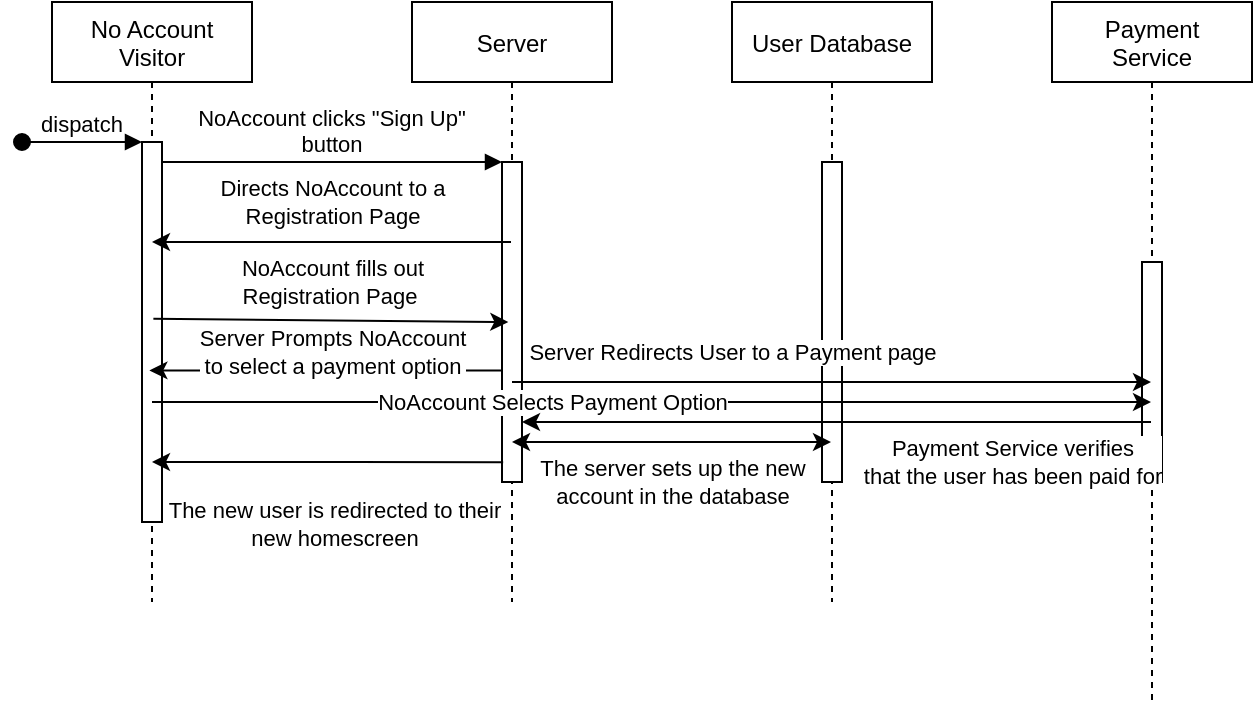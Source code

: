 <mxfile version="14.4.2" type="github">
  <diagram id="kgpKYQtTHZ0yAKxKKP6v" name="Page-1">
    <mxGraphModel dx="469" dy="298" grid="1" gridSize="10" guides="1" tooltips="1" connect="1" arrows="1" fold="1" page="1" pageScale="1" pageWidth="850" pageHeight="1100" math="0" shadow="0">
      <root>
        <mxCell id="0" />
        <mxCell id="1" parent="0" />
        <mxCell id="3nuBFxr9cyL0pnOWT2aG-1" value="No Account &#xa;Visitor" style="shape=umlLifeline;perimeter=lifelinePerimeter;container=1;collapsible=0;recursiveResize=0;rounded=0;shadow=0;strokeWidth=1;" parent="1" vertex="1">
          <mxGeometry x="120" y="80" width="100" height="300" as="geometry" />
        </mxCell>
        <mxCell id="3nuBFxr9cyL0pnOWT2aG-2" value="" style="points=[];perimeter=orthogonalPerimeter;rounded=0;shadow=0;strokeWidth=1;" parent="3nuBFxr9cyL0pnOWT2aG-1" vertex="1">
          <mxGeometry x="45" y="70" width="10" height="190" as="geometry" />
        </mxCell>
        <mxCell id="3nuBFxr9cyL0pnOWT2aG-3" value="dispatch" style="verticalAlign=bottom;startArrow=oval;endArrow=block;startSize=8;shadow=0;strokeWidth=1;" parent="3nuBFxr9cyL0pnOWT2aG-1" target="3nuBFxr9cyL0pnOWT2aG-2" edge="1">
          <mxGeometry relative="1" as="geometry">
            <mxPoint x="-15" y="70" as="sourcePoint" />
          </mxGeometry>
        </mxCell>
        <mxCell id="3nuBFxr9cyL0pnOWT2aG-5" value="Server" style="shape=umlLifeline;perimeter=lifelinePerimeter;container=1;collapsible=0;recursiveResize=0;rounded=0;shadow=0;strokeWidth=1;" parent="1" vertex="1">
          <mxGeometry x="300" y="80" width="100" height="300" as="geometry" />
        </mxCell>
        <mxCell id="3nuBFxr9cyL0pnOWT2aG-6" value="" style="points=[];perimeter=orthogonalPerimeter;rounded=0;shadow=0;strokeWidth=1;" parent="3nuBFxr9cyL0pnOWT2aG-5" vertex="1">
          <mxGeometry x="45" y="80" width="10" height="160" as="geometry" />
        </mxCell>
        <mxCell id="3nuBFxr9cyL0pnOWT2aG-8" value="NoAccount clicks &quot;Sign Up&quot;&#xa;button" style="verticalAlign=bottom;endArrow=block;entryX=0;entryY=0;shadow=0;strokeWidth=1;" parent="1" source="3nuBFxr9cyL0pnOWT2aG-2" target="3nuBFxr9cyL0pnOWT2aG-6" edge="1">
          <mxGeometry relative="1" as="geometry">
            <mxPoint x="275" y="160" as="sourcePoint" />
          </mxGeometry>
        </mxCell>
        <mxCell id="-NSWMfCB8tCSqsu4tZkX-1" value="User Database" style="shape=umlLifeline;perimeter=lifelinePerimeter;container=1;collapsible=0;recursiveResize=0;rounded=0;shadow=0;strokeWidth=1;" vertex="1" parent="1">
          <mxGeometry x="460" y="80" width="100" height="300" as="geometry" />
        </mxCell>
        <mxCell id="-NSWMfCB8tCSqsu4tZkX-2" value="" style="points=[];perimeter=orthogonalPerimeter;rounded=0;shadow=0;strokeWidth=1;" vertex="1" parent="-NSWMfCB8tCSqsu4tZkX-1">
          <mxGeometry x="45" y="80" width="10" height="160" as="geometry" />
        </mxCell>
        <mxCell id="-NSWMfCB8tCSqsu4tZkX-3" value="Payment &#xa;Service" style="shape=umlLifeline;perimeter=lifelinePerimeter;container=1;collapsible=0;recursiveResize=0;rounded=0;shadow=0;strokeWidth=1;" vertex="1" parent="1">
          <mxGeometry x="620" y="80" width="100" height="350" as="geometry" />
        </mxCell>
        <mxCell id="-NSWMfCB8tCSqsu4tZkX-4" value="" style="points=[];perimeter=orthogonalPerimeter;rounded=0;shadow=0;strokeWidth=1;" vertex="1" parent="-NSWMfCB8tCSqsu4tZkX-3">
          <mxGeometry x="45" y="130" width="10" height="110" as="geometry" />
        </mxCell>
        <mxCell id="-NSWMfCB8tCSqsu4tZkX-5" value="" style="endArrow=classic;html=1;" edge="1" parent="1" source="3nuBFxr9cyL0pnOWT2aG-5" target="3nuBFxr9cyL0pnOWT2aG-1">
          <mxGeometry width="50" height="50" relative="1" as="geometry">
            <mxPoint x="140" y="190" as="sourcePoint" />
            <mxPoint x="190" y="140" as="targetPoint" />
            <Array as="points">
              <mxPoint x="260" y="200" />
            </Array>
          </mxGeometry>
        </mxCell>
        <mxCell id="-NSWMfCB8tCSqsu4tZkX-6" value="Directs NoAccount to a &lt;br&gt;Registration Page" style="edgeLabel;html=1;align=center;verticalAlign=middle;resizable=0;points=[];" vertex="1" connectable="0" parent="-NSWMfCB8tCSqsu4tZkX-5">
          <mxGeometry x="-0.138" y="1" relative="1" as="geometry">
            <mxPoint x="-12.36" y="-21" as="offset" />
          </mxGeometry>
        </mxCell>
        <mxCell id="-NSWMfCB8tCSqsu4tZkX-7" value="" style="endArrow=classic;html=1;exitX=0.507;exitY=0.528;exitDx=0;exitDy=0;exitPerimeter=0;entryX=0.314;entryY=0.5;entryDx=0;entryDy=0;entryPerimeter=0;" edge="1" parent="1" source="3nuBFxr9cyL0pnOWT2aG-1" target="3nuBFxr9cyL0pnOWT2aG-6">
          <mxGeometry width="50" height="50" relative="1" as="geometry">
            <mxPoint x="310" y="290" as="sourcePoint" />
            <mxPoint x="360" y="240" as="targetPoint" />
          </mxGeometry>
        </mxCell>
        <mxCell id="-NSWMfCB8tCSqsu4tZkX-8" value="NoAccount fills out &lt;br&gt;Registration Page&amp;nbsp;" style="edgeLabel;html=1;align=center;verticalAlign=middle;resizable=0;points=[];" vertex="1" connectable="0" parent="-NSWMfCB8tCSqsu4tZkX-7">
          <mxGeometry x="0.51" relative="1" as="geometry">
            <mxPoint x="-44.98" y="-19.61" as="offset" />
          </mxGeometry>
        </mxCell>
        <mxCell id="-NSWMfCB8tCSqsu4tZkX-9" value="" style="endArrow=classic;html=1;entryX=0.369;entryY=0.601;entryDx=0;entryDy=0;entryPerimeter=0;" edge="1" parent="1" source="3nuBFxr9cyL0pnOWT2aG-6" target="3nuBFxr9cyL0pnOWT2aG-2">
          <mxGeometry width="50" height="50" relative="1" as="geometry">
            <mxPoint x="340" y="190" as="sourcePoint" />
            <mxPoint x="390" y="140" as="targetPoint" />
          </mxGeometry>
        </mxCell>
        <mxCell id="-NSWMfCB8tCSqsu4tZkX-10" value="Server Prompts NoAccount&lt;br&gt;to select a payment option" style="edgeLabel;html=1;align=center;verticalAlign=middle;resizable=0;points=[];" vertex="1" connectable="0" parent="-NSWMfCB8tCSqsu4tZkX-9">
          <mxGeometry x="0.092" y="2" relative="1" as="geometry">
            <mxPoint x="11" y="-11.19" as="offset" />
          </mxGeometry>
        </mxCell>
        <mxCell id="-NSWMfCB8tCSqsu4tZkX-11" value="" style="endArrow=classic;html=1;" edge="1" parent="1" source="3nuBFxr9cyL0pnOWT2aG-1" target="-NSWMfCB8tCSqsu4tZkX-3">
          <mxGeometry width="50" height="50" relative="1" as="geometry">
            <mxPoint x="360" y="260" as="sourcePoint" />
            <mxPoint x="600" y="210" as="targetPoint" />
            <Array as="points">
              <mxPoint x="430" y="280" />
            </Array>
          </mxGeometry>
        </mxCell>
        <mxCell id="-NSWMfCB8tCSqsu4tZkX-12" value="NoAccount Selects Payment Option" style="edgeLabel;html=1;align=center;verticalAlign=middle;resizable=0;points=[];" vertex="1" connectable="0" parent="-NSWMfCB8tCSqsu4tZkX-11">
          <mxGeometry x="-0.822" relative="1" as="geometry">
            <mxPoint x="155.5" as="offset" />
          </mxGeometry>
        </mxCell>
        <mxCell id="-NSWMfCB8tCSqsu4tZkX-13" value="" style="endArrow=classic;html=1;" edge="1" parent="1" source="3nuBFxr9cyL0pnOWT2aG-5" target="-NSWMfCB8tCSqsu4tZkX-3">
          <mxGeometry width="50" height="50" relative="1" as="geometry">
            <mxPoint x="430" y="230" as="sourcePoint" />
            <mxPoint x="480" y="180" as="targetPoint" />
            <Array as="points">
              <mxPoint x="540" y="270" />
            </Array>
          </mxGeometry>
        </mxCell>
        <mxCell id="-NSWMfCB8tCSqsu4tZkX-14" value="Server Redirects User to a Payment page" style="edgeLabel;html=1;align=center;verticalAlign=middle;resizable=0;points=[];" vertex="1" connectable="0" parent="-NSWMfCB8tCSqsu4tZkX-13">
          <mxGeometry x="-0.342" y="-1" relative="1" as="geometry">
            <mxPoint x="4.93" y="-16" as="offset" />
          </mxGeometry>
        </mxCell>
        <mxCell id="-NSWMfCB8tCSqsu4tZkX-15" value="" style="endArrow=classic;html=1;" edge="1" parent="1" source="-NSWMfCB8tCSqsu4tZkX-3" target="3nuBFxr9cyL0pnOWT2aG-6">
          <mxGeometry width="50" height="50" relative="1" as="geometry">
            <mxPoint x="440" y="260" as="sourcePoint" />
            <mxPoint x="440" y="310" as="targetPoint" />
            <Array as="points">
              <mxPoint x="490" y="290" />
            </Array>
          </mxGeometry>
        </mxCell>
        <mxCell id="-NSWMfCB8tCSqsu4tZkX-16" value="Payment Service verifies&lt;br&gt;that the user has been paid for" style="edgeLabel;html=1;align=center;verticalAlign=middle;resizable=0;points=[];" vertex="1" connectable="0" parent="-NSWMfCB8tCSqsu4tZkX-15">
          <mxGeometry x="-0.13" y="1" relative="1" as="geometry">
            <mxPoint x="67.07" y="19" as="offset" />
          </mxGeometry>
        </mxCell>
        <mxCell id="-NSWMfCB8tCSqsu4tZkX-17" value="" style="endArrow=classic;html=1;exitX=0.058;exitY=0.938;exitDx=0;exitDy=0;exitPerimeter=0;" edge="1" parent="1" source="3nuBFxr9cyL0pnOWT2aG-6" target="3nuBFxr9cyL0pnOWT2aG-1">
          <mxGeometry width="50" height="50" relative="1" as="geometry">
            <mxPoint x="320" y="270" as="sourcePoint" />
            <mxPoint x="370" y="220" as="targetPoint" />
            <Array as="points">
              <mxPoint x="260" y="310" />
            </Array>
          </mxGeometry>
        </mxCell>
        <mxCell id="-NSWMfCB8tCSqsu4tZkX-18" value="The new user is redirected to their&lt;br&gt;new homescreen" style="edgeLabel;html=1;align=center;verticalAlign=middle;resizable=0;points=[];" vertex="1" connectable="0" parent="-NSWMfCB8tCSqsu4tZkX-17">
          <mxGeometry x="0.21" relative="1" as="geometry">
            <mxPoint x="20.86" y="30.96" as="offset" />
          </mxGeometry>
        </mxCell>
        <mxCell id="-NSWMfCB8tCSqsu4tZkX-20" value="" style="endArrow=classic;startArrow=classic;html=1;" edge="1" parent="1" target="-NSWMfCB8tCSqsu4tZkX-1">
          <mxGeometry width="50" height="50" relative="1" as="geometry">
            <mxPoint x="350" y="300" as="sourcePoint" />
            <mxPoint x="400" y="250" as="targetPoint" />
          </mxGeometry>
        </mxCell>
        <mxCell id="-NSWMfCB8tCSqsu4tZkX-21" value="The server sets up the new&lt;br&gt;account in the database" style="edgeLabel;html=1;align=center;verticalAlign=middle;resizable=0;points=[];" vertex="1" connectable="0" parent="-NSWMfCB8tCSqsu4tZkX-20">
          <mxGeometry x="-0.092" relative="1" as="geometry">
            <mxPoint x="7.43" y="20" as="offset" />
          </mxGeometry>
        </mxCell>
      </root>
    </mxGraphModel>
  </diagram>
</mxfile>
